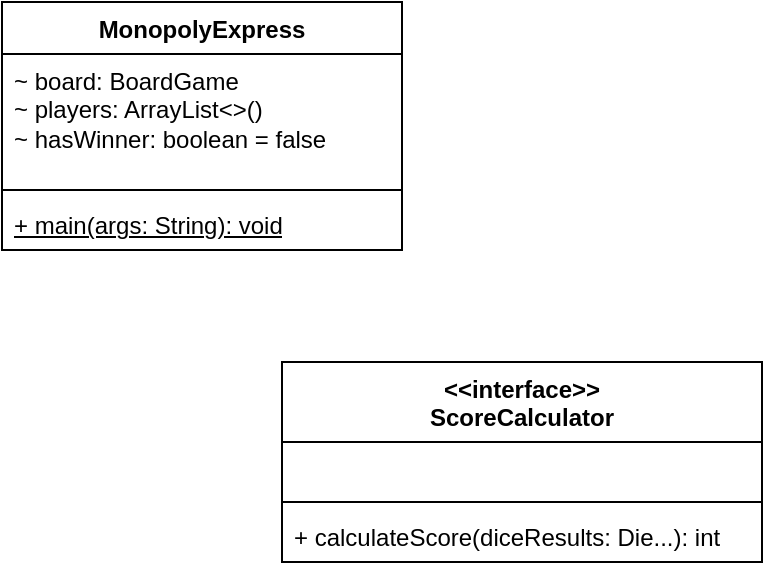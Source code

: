 <mxfile version="26.2.14">
  <diagram name="Page-1" id="lXsrAv_w0Vl0v3rfR3On">
    <mxGraphModel dx="738" dy="381" grid="1" gridSize="10" guides="1" tooltips="1" connect="1" arrows="1" fold="1" page="1" pageScale="1" pageWidth="1100" pageHeight="850" math="0" shadow="0">
      <root>
        <mxCell id="0" />
        <mxCell id="1" parent="0" />
        <mxCell id="zLuKmudd83LoNQvqvblf-1" value="MonopolyExpress" style="swimlane;fontStyle=1;align=center;verticalAlign=top;childLayout=stackLayout;horizontal=1;startSize=26;horizontalStack=0;resizeParent=1;resizeParentMax=0;resizeLast=0;collapsible=1;marginBottom=0;whiteSpace=wrap;html=1;" vertex="1" parent="1">
          <mxGeometry x="470" y="280" width="200" height="124" as="geometry" />
        </mxCell>
        <mxCell id="zLuKmudd83LoNQvqvblf-2" value="~ board: BoardGame&lt;div&gt;~ players: ArrayList&amp;lt;&amp;gt;()&lt;/div&gt;&lt;div&gt;~ hasWinner: boolean = false&lt;/div&gt;" style="text;strokeColor=none;fillColor=none;align=left;verticalAlign=top;spacingLeft=4;spacingRight=4;overflow=hidden;rotatable=0;points=[[0,0.5],[1,0.5]];portConstraint=eastwest;whiteSpace=wrap;html=1;" vertex="1" parent="zLuKmudd83LoNQvqvblf-1">
          <mxGeometry y="26" width="200" height="64" as="geometry" />
        </mxCell>
        <mxCell id="zLuKmudd83LoNQvqvblf-3" value="" style="line;strokeWidth=1;fillColor=none;align=left;verticalAlign=middle;spacingTop=-1;spacingLeft=3;spacingRight=3;rotatable=0;labelPosition=right;points=[];portConstraint=eastwest;strokeColor=inherit;" vertex="1" parent="zLuKmudd83LoNQvqvblf-1">
          <mxGeometry y="90" width="200" height="8" as="geometry" />
        </mxCell>
        <mxCell id="zLuKmudd83LoNQvqvblf-4" value="&lt;u&gt;+ main(args: String): void&lt;/u&gt;" style="text;strokeColor=none;fillColor=none;align=left;verticalAlign=top;spacingLeft=4;spacingRight=4;overflow=hidden;rotatable=0;points=[[0,0.5],[1,0.5]];portConstraint=eastwest;whiteSpace=wrap;html=1;" vertex="1" parent="zLuKmudd83LoNQvqvblf-1">
          <mxGeometry y="98" width="200" height="26" as="geometry" />
        </mxCell>
        <mxCell id="zLuKmudd83LoNQvqvblf-11" value="&amp;lt;&amp;lt;interface&amp;gt;&amp;gt;&lt;div&gt;ScoreCalculator&lt;/div&gt;" style="swimlane;fontStyle=1;align=center;verticalAlign=top;childLayout=stackLayout;horizontal=1;startSize=40;horizontalStack=0;resizeParent=1;resizeParentMax=0;resizeLast=0;collapsible=1;marginBottom=0;whiteSpace=wrap;html=1;" vertex="1" parent="1">
          <mxGeometry x="610" y="460" width="240" height="100" as="geometry" />
        </mxCell>
        <mxCell id="zLuKmudd83LoNQvqvblf-12" value="&lt;br&gt;&lt;div&gt;&lt;br&gt;&lt;/div&gt;" style="text;strokeColor=none;fillColor=none;align=left;verticalAlign=top;spacingLeft=4;spacingRight=4;overflow=hidden;rotatable=0;points=[[0,0.5],[1,0.5]];portConstraint=eastwest;whiteSpace=wrap;html=1;" vertex="1" parent="zLuKmudd83LoNQvqvblf-11">
          <mxGeometry y="40" width="240" height="26" as="geometry" />
        </mxCell>
        <mxCell id="zLuKmudd83LoNQvqvblf-13" value="" style="line;strokeWidth=1;fillColor=none;align=left;verticalAlign=middle;spacingTop=-1;spacingLeft=3;spacingRight=3;rotatable=0;labelPosition=right;points=[];portConstraint=eastwest;strokeColor=inherit;" vertex="1" parent="zLuKmudd83LoNQvqvblf-11">
          <mxGeometry y="66" width="240" height="8" as="geometry" />
        </mxCell>
        <mxCell id="zLuKmudd83LoNQvqvblf-14" value="+ calculateScore(diceResults: Die...): int" style="text;strokeColor=none;fillColor=none;align=left;verticalAlign=top;spacingLeft=4;spacingRight=4;overflow=hidden;rotatable=0;points=[[0,0.5],[1,0.5]];portConstraint=eastwest;whiteSpace=wrap;html=1;" vertex="1" parent="zLuKmudd83LoNQvqvblf-11">
          <mxGeometry y="74" width="240" height="26" as="geometry" />
        </mxCell>
      </root>
    </mxGraphModel>
  </diagram>
</mxfile>
